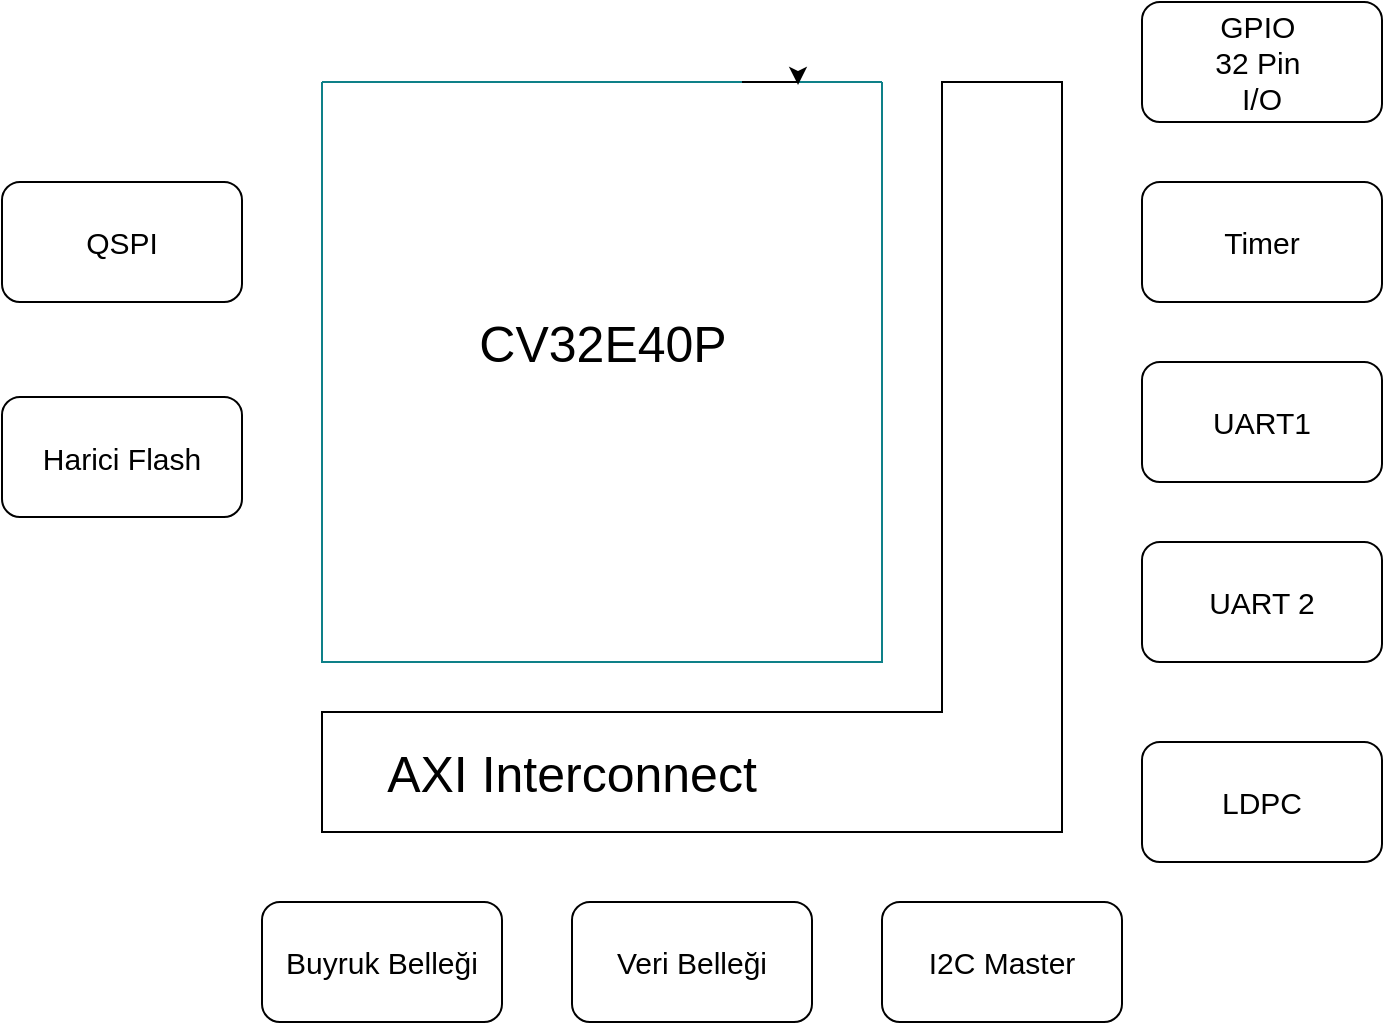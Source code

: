 <mxfile version="26.1.0">
  <diagram name="Sayfa -1" id="ky7PzvnKmY8COsivfulv">
    <mxGraphModel dx="1392" dy="753" grid="1" gridSize="10" guides="1" tooltips="1" connect="1" arrows="1" fold="1" page="1" pageScale="1" pageWidth="827" pageHeight="1169" math="0" shadow="0">
      <root>
        <mxCell id="0" />
        <mxCell id="1" parent="0" />
        <mxCell id="BGoYI7wzu1_h1t6LcvZX-1" value="" style="swimlane;startSize=0;fillColor=#b0e3e6;strokeColor=#0e8088;swimlaneFillColor=none;gradientDirection=east;" vertex="1" parent="1">
          <mxGeometry x="170" y="240" width="280" height="290" as="geometry" />
        </mxCell>
        <mxCell id="BGoYI7wzu1_h1t6LcvZX-2" style="edgeStyle=orthogonalEdgeStyle;rounded=0;orthogonalLoop=1;jettySize=auto;html=1;exitX=0.75;exitY=0;exitDx=0;exitDy=0;entryX=0.85;entryY=0.005;entryDx=0;entryDy=0;entryPerimeter=0;" edge="1" parent="1" source="BGoYI7wzu1_h1t6LcvZX-1" target="BGoYI7wzu1_h1t6LcvZX-1">
          <mxGeometry relative="1" as="geometry" />
        </mxCell>
        <mxCell id="BGoYI7wzu1_h1t6LcvZX-3" value="" style="shape=corner;whiteSpace=wrap;html=1;rotation=-180;dx=60;dy=60;" vertex="1" parent="1">
          <mxGeometry x="170" y="240" width="370" height="375" as="geometry" />
        </mxCell>
        <mxCell id="BGoYI7wzu1_h1t6LcvZX-4" value="QSPI" style="rounded=1;whiteSpace=wrap;html=1;fontSize=15;" vertex="1" parent="1">
          <mxGeometry x="10" y="290" width="120" height="60" as="geometry" />
        </mxCell>
        <mxCell id="BGoYI7wzu1_h1t6LcvZX-5" value="Harici Flash" style="rounded=1;whiteSpace=wrap;html=1;fontSize=15;" vertex="1" parent="1">
          <mxGeometry x="10" y="397.5" width="120" height="60" as="geometry" />
        </mxCell>
        <mxCell id="BGoYI7wzu1_h1t6LcvZX-6" value="GPIO&amp;nbsp;&lt;div&gt;32 Pin&amp;nbsp;&lt;/div&gt;&lt;div&gt;I/O&lt;/div&gt;" style="rounded=1;whiteSpace=wrap;html=1;fontSize=15;" vertex="1" parent="1">
          <mxGeometry x="580" y="200" width="120" height="60" as="geometry" />
        </mxCell>
        <mxCell id="BGoYI7wzu1_h1t6LcvZX-7" value="Timer" style="rounded=1;whiteSpace=wrap;html=1;fontSize=15;" vertex="1" parent="1">
          <mxGeometry x="580" y="290" width="120" height="60" as="geometry" />
        </mxCell>
        <mxCell id="BGoYI7wzu1_h1t6LcvZX-8" value="UART1" style="rounded=1;whiteSpace=wrap;html=1;fontSize=15;" vertex="1" parent="1">
          <mxGeometry x="580" y="380" width="120" height="60" as="geometry" />
        </mxCell>
        <mxCell id="BGoYI7wzu1_h1t6LcvZX-9" value="UART 2" style="rounded=1;whiteSpace=wrap;html=1;fontSize=15;" vertex="1" parent="1">
          <mxGeometry x="580" y="470" width="120" height="60" as="geometry" />
        </mxCell>
        <mxCell id="BGoYI7wzu1_h1t6LcvZX-10" value="LDPC" style="rounded=1;whiteSpace=wrap;html=1;fontSize=15;" vertex="1" parent="1">
          <mxGeometry x="580" y="570" width="120" height="60" as="geometry" />
        </mxCell>
        <mxCell id="BGoYI7wzu1_h1t6LcvZX-11" value="Buyruk Belleği" style="rounded=1;whiteSpace=wrap;html=1;fontSize=15;" vertex="1" parent="1">
          <mxGeometry x="140" y="650" width="120" height="60" as="geometry" />
        </mxCell>
        <mxCell id="BGoYI7wzu1_h1t6LcvZX-12" value="Veri Belleği" style="rounded=1;whiteSpace=wrap;html=1;fontSize=15;" vertex="1" parent="1">
          <mxGeometry x="295" y="650" width="120" height="60" as="geometry" />
        </mxCell>
        <mxCell id="BGoYI7wzu1_h1t6LcvZX-13" value="I2C Master" style="rounded=1;whiteSpace=wrap;html=1;fontSize=15;" vertex="1" parent="1">
          <mxGeometry x="450" y="650" width="120" height="60" as="geometry" />
        </mxCell>
        <mxCell id="BGoYI7wzu1_h1t6LcvZX-14" value="CV32E40P" style="text;html=1;align=center;verticalAlign=middle;resizable=0;points=[];autosize=1;strokeColor=none;fillColor=none;fontSize=25;" vertex="1" parent="1">
          <mxGeometry x="235" y="350" width="150" height="40" as="geometry" />
        </mxCell>
        <mxCell id="BGoYI7wzu1_h1t6LcvZX-15" value="AXI Interconnect" style="text;strokeColor=none;align=center;fillColor=none;html=1;verticalAlign=middle;whiteSpace=wrap;rounded=0;fontSize=25;" vertex="1" parent="1">
          <mxGeometry x="200" y="570" width="190" height="30" as="geometry" />
        </mxCell>
      </root>
    </mxGraphModel>
  </diagram>
</mxfile>
